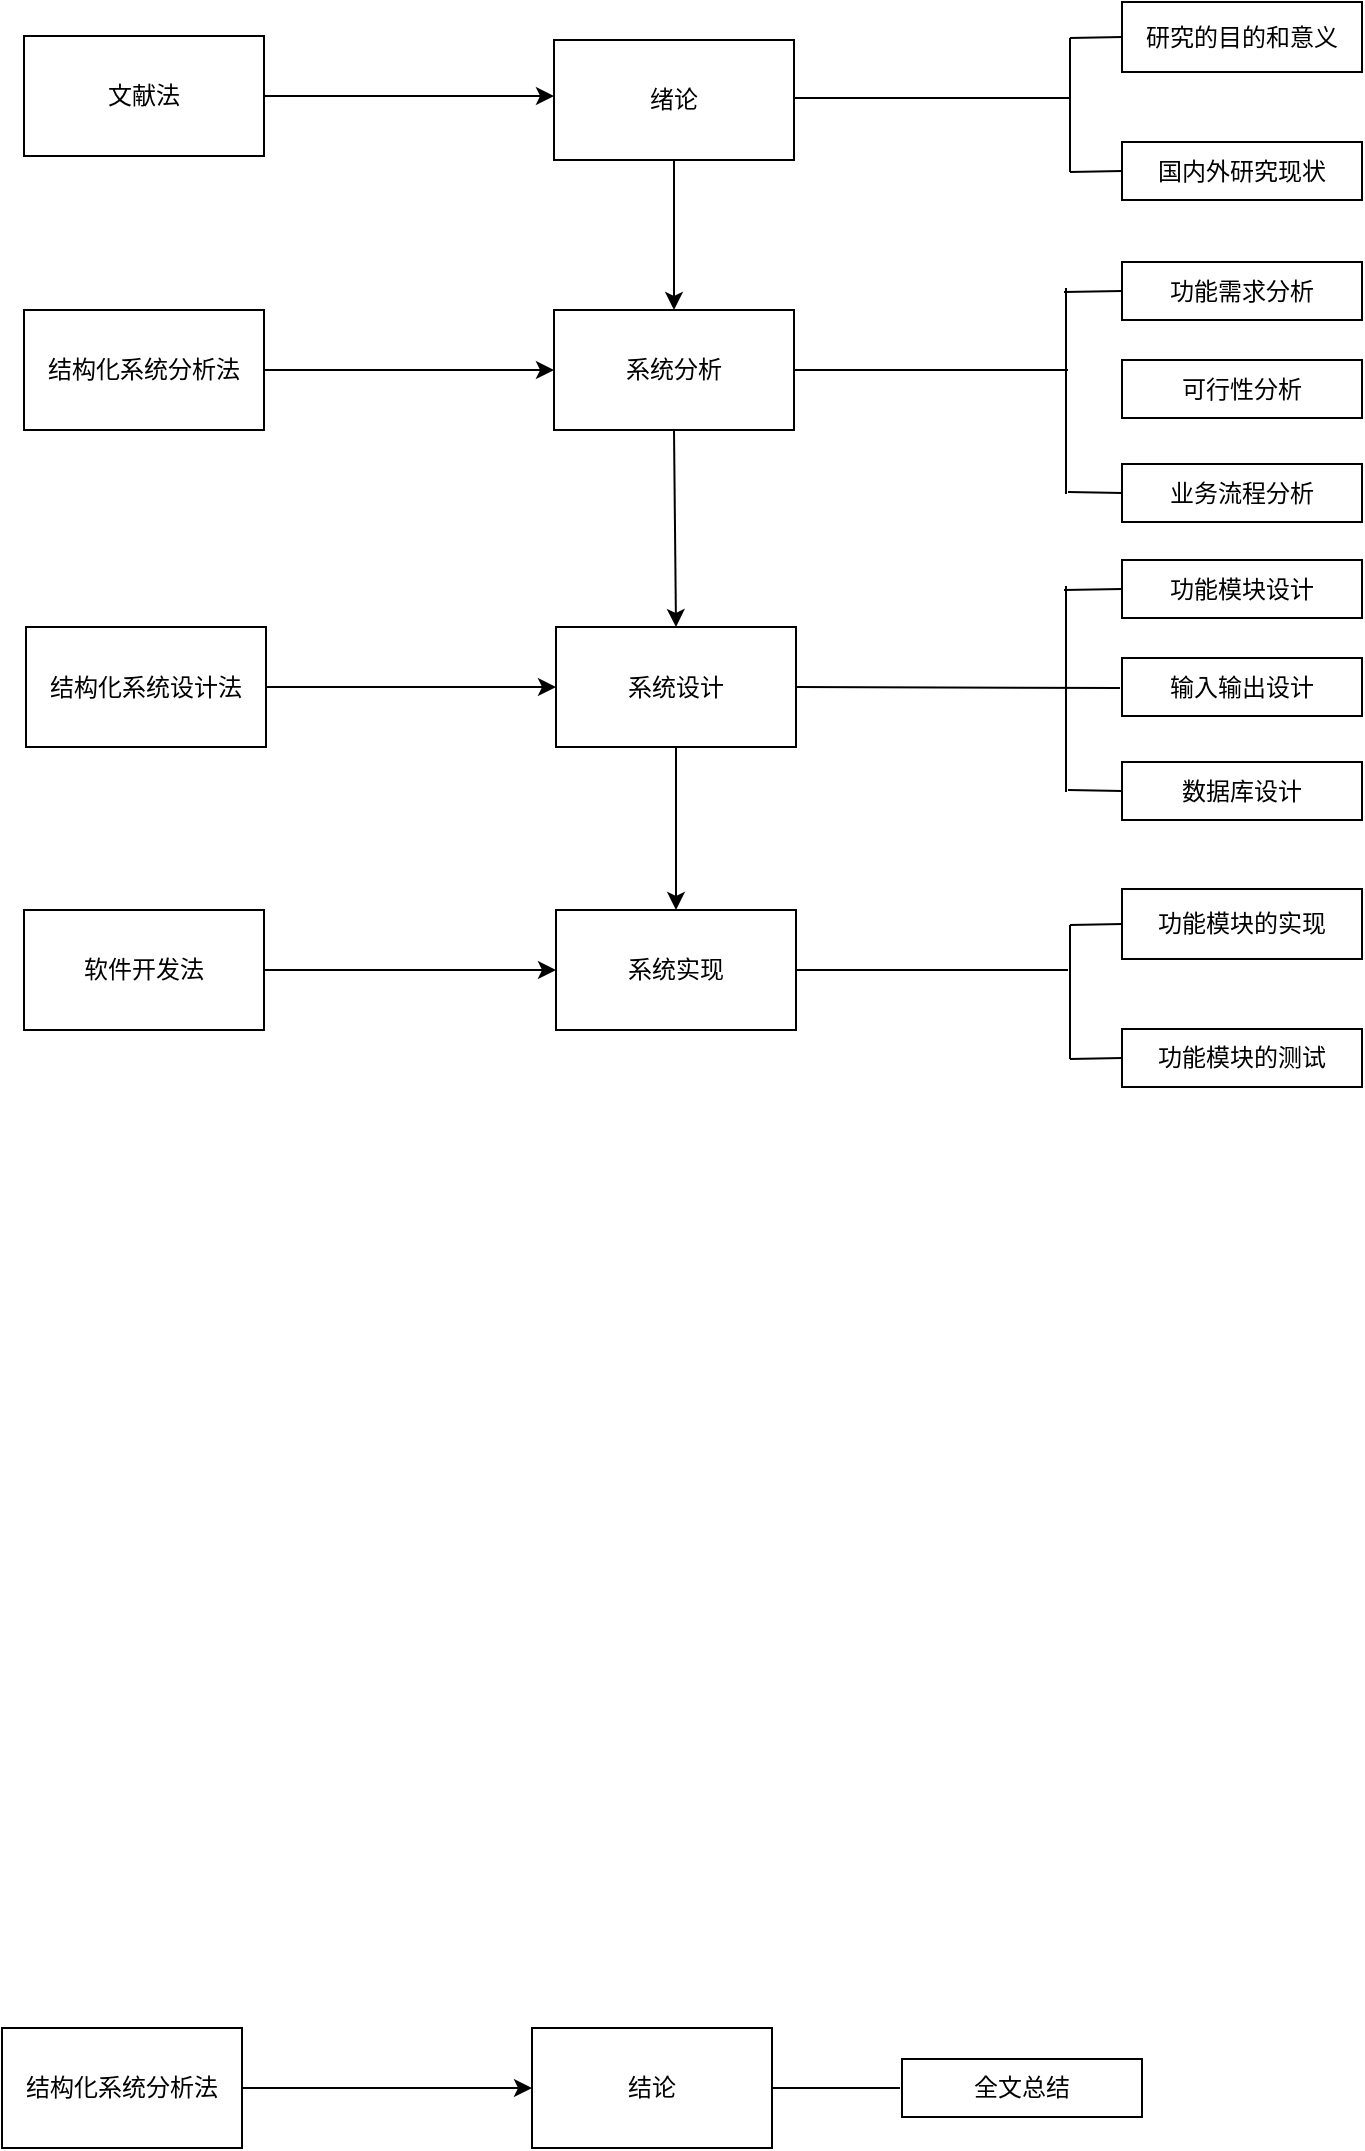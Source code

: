 <mxfile version="21.3.5" type="github">
  <diagram name="第 1 页" id="dVfCkkUMNiU2_hFv-WXL">
    <mxGraphModel dx="1034" dy="438" grid="0" gridSize="10" guides="1" tooltips="1" connect="1" arrows="1" fold="1" page="0" pageScale="1" pageWidth="827" pageHeight="1169" math="0" shadow="0">
      <root>
        <mxCell id="0" />
        <mxCell id="1" parent="0" />
        <mxCell id="jEuq8wLIyy8ZGfZIhx-s-3" style="edgeStyle=orthogonalEdgeStyle;rounded=0;orthogonalLoop=1;jettySize=auto;html=1;" parent="1" source="jEuq8wLIyy8ZGfZIhx-s-1" edge="1">
          <mxGeometry relative="1" as="geometry">
            <mxPoint x="354.0" y="152" as="targetPoint" />
          </mxGeometry>
        </mxCell>
        <mxCell id="jEuq8wLIyy8ZGfZIhx-s-1" value="文献法" style="rounded=0;whiteSpace=wrap;html=1;" parent="1" vertex="1">
          <mxGeometry x="89" y="122" width="120" height="60" as="geometry" />
        </mxCell>
        <mxCell id="jEuq8wLIyy8ZGfZIhx-s-2" value="绪论" style="rounded=0;whiteSpace=wrap;html=1;" parent="1" vertex="1">
          <mxGeometry x="354" y="124" width="120" height="60" as="geometry" />
        </mxCell>
        <mxCell id="jEuq8wLIyy8ZGfZIhx-s-4" value="国内外研究现状" style="rounded=0;whiteSpace=wrap;html=1;" parent="1" vertex="1">
          <mxGeometry x="638" y="175" width="120" height="29" as="geometry" />
        </mxCell>
        <mxCell id="jEuq8wLIyy8ZGfZIhx-s-5" value="研究的目的和意义" style="rounded=0;whiteSpace=wrap;html=1;" parent="1" vertex="1">
          <mxGeometry x="638" y="105" width="120" height="35" as="geometry" />
        </mxCell>
        <mxCell id="jEuq8wLIyy8ZGfZIhx-s-9" value="" style="endArrow=none;html=1;rounded=0;exitX=1;exitY=0.5;exitDx=0;exitDy=0;" parent="1" edge="1">
          <mxGeometry width="50" height="50" relative="1" as="geometry">
            <mxPoint x="474" y="153" as="sourcePoint" />
            <mxPoint x="612" y="153" as="targetPoint" />
          </mxGeometry>
        </mxCell>
        <mxCell id="jEuq8wLIyy8ZGfZIhx-s-10" value="" style="endArrow=none;html=1;rounded=0;" parent="1" edge="1">
          <mxGeometry width="50" height="50" relative="1" as="geometry">
            <mxPoint x="612" y="190" as="sourcePoint" />
            <mxPoint x="612" y="123" as="targetPoint" />
          </mxGeometry>
        </mxCell>
        <mxCell id="jEuq8wLIyy8ZGfZIhx-s-15" value="" style="edgeStyle=orthogonalEdgeStyle;rounded=0;orthogonalLoop=1;jettySize=auto;html=1;" parent="1" source="jEuq8wLIyy8ZGfZIhx-s-13" target="jEuq8wLIyy8ZGfZIhx-s-14" edge="1">
          <mxGeometry relative="1" as="geometry" />
        </mxCell>
        <mxCell id="jEuq8wLIyy8ZGfZIhx-s-13" value="结构化系统分析法" style="rounded=0;whiteSpace=wrap;html=1;" parent="1" vertex="1">
          <mxGeometry x="89" y="259" width="120" height="60" as="geometry" />
        </mxCell>
        <mxCell id="jEuq8wLIyy8ZGfZIhx-s-14" value="系统分析" style="whiteSpace=wrap;html=1;rounded=0;" parent="1" vertex="1">
          <mxGeometry x="354" y="259" width="120" height="60" as="geometry" />
        </mxCell>
        <mxCell id="jEuq8wLIyy8ZGfZIhx-s-16" value="" style="endArrow=none;html=1;rounded=0;exitX=0;exitY=0.5;exitDx=0;exitDy=0;" parent="1" source="jEuq8wLIyy8ZGfZIhx-s-4" edge="1">
          <mxGeometry width="50" height="50" relative="1" as="geometry">
            <mxPoint x="639" y="193" as="sourcePoint" />
            <mxPoint x="612" y="190" as="targetPoint" />
          </mxGeometry>
        </mxCell>
        <mxCell id="jEuq8wLIyy8ZGfZIhx-s-17" value="" style="endArrow=none;html=1;rounded=0;entryX=0;entryY=0.5;entryDx=0;entryDy=0;" parent="1" target="jEuq8wLIyy8ZGfZIhx-s-5" edge="1">
          <mxGeometry width="50" height="50" relative="1" as="geometry">
            <mxPoint x="612" y="123" as="sourcePoint" />
            <mxPoint x="689" y="143" as="targetPoint" />
          </mxGeometry>
        </mxCell>
        <mxCell id="jEuq8wLIyy8ZGfZIhx-s-19" value="" style="endArrow=none;html=1;rounded=0;exitX=1;exitY=0.5;exitDx=0;exitDy=0;" parent="1" source="jEuq8wLIyy8ZGfZIhx-s-14" edge="1">
          <mxGeometry width="50" height="50" relative="1" as="geometry">
            <mxPoint x="539" y="304" as="sourcePoint" />
            <mxPoint x="611" y="289" as="targetPoint" />
          </mxGeometry>
        </mxCell>
        <mxCell id="jEuq8wLIyy8ZGfZIhx-s-21" value="功能需求分析" style="rounded=0;whiteSpace=wrap;html=1;" parent="1" vertex="1">
          <mxGeometry x="638" y="235" width="120" height="29" as="geometry" />
        </mxCell>
        <mxCell id="jEuq8wLIyy8ZGfZIhx-s-22" value="可行性分析" style="rounded=0;whiteSpace=wrap;html=1;" parent="1" vertex="1">
          <mxGeometry x="638" y="284" width="120" height="29" as="geometry" />
        </mxCell>
        <mxCell id="jEuq8wLIyy8ZGfZIhx-s-23" value="业务流程分析" style="rounded=0;whiteSpace=wrap;html=1;" parent="1" vertex="1">
          <mxGeometry x="638" y="336" width="120" height="29" as="geometry" />
        </mxCell>
        <mxCell id="jEuq8wLIyy8ZGfZIhx-s-24" value="" style="endArrow=none;html=1;rounded=0;" parent="1" edge="1">
          <mxGeometry width="50" height="50" relative="1" as="geometry">
            <mxPoint x="610" y="351" as="sourcePoint" />
            <mxPoint x="610" y="248" as="targetPoint" />
          </mxGeometry>
        </mxCell>
        <mxCell id="jEuq8wLIyy8ZGfZIhx-s-25" value="" style="endArrow=none;html=1;rounded=0;entryX=0;entryY=0.5;entryDx=0;entryDy=0;" parent="1" target="jEuq8wLIyy8ZGfZIhx-s-21" edge="1">
          <mxGeometry width="50" height="50" relative="1" as="geometry">
            <mxPoint x="609" y="250" as="sourcePoint" />
            <mxPoint x="638" y="257" as="targetPoint" />
          </mxGeometry>
        </mxCell>
        <mxCell id="jEuq8wLIyy8ZGfZIhx-s-27" value="" style="endArrow=none;html=1;rounded=0;exitX=0;exitY=0.5;exitDx=0;exitDy=0;" parent="1" source="jEuq8wLIyy8ZGfZIhx-s-23" edge="1">
          <mxGeometry width="50" height="50" relative="1" as="geometry">
            <mxPoint x="561" y="400" as="sourcePoint" />
            <mxPoint x="611" y="350" as="targetPoint" />
          </mxGeometry>
        </mxCell>
        <mxCell id="jEuq8wLIyy8ZGfZIhx-s-30" value="" style="edgeStyle=orthogonalEdgeStyle;rounded=0;orthogonalLoop=1;jettySize=auto;html=1;" parent="1" source="jEuq8wLIyy8ZGfZIhx-s-28" target="jEuq8wLIyy8ZGfZIhx-s-29" edge="1">
          <mxGeometry relative="1" as="geometry" />
        </mxCell>
        <mxCell id="jEuq8wLIyy8ZGfZIhx-s-28" value="结构化系统设计法" style="rounded=0;whiteSpace=wrap;html=1;" parent="1" vertex="1">
          <mxGeometry x="90" y="417.5" width="120" height="60" as="geometry" />
        </mxCell>
        <mxCell id="jEuq8wLIyy8ZGfZIhx-s-29" value="系统设计" style="whiteSpace=wrap;html=1;rounded=0;" parent="1" vertex="1">
          <mxGeometry x="355" y="417.5" width="120" height="60" as="geometry" />
        </mxCell>
        <mxCell id="jEuq8wLIyy8ZGfZIhx-s-31" value="功能模块设计" style="rounded=0;whiteSpace=wrap;html=1;" parent="1" vertex="1">
          <mxGeometry x="638" y="384" width="120" height="29" as="geometry" />
        </mxCell>
        <mxCell id="jEuq8wLIyy8ZGfZIhx-s-32" value="输入输出设计" style="rounded=0;whiteSpace=wrap;html=1;" parent="1" vertex="1">
          <mxGeometry x="638" y="433" width="120" height="29" as="geometry" />
        </mxCell>
        <mxCell id="jEuq8wLIyy8ZGfZIhx-s-33" value="数据库设计" style="rounded=0;whiteSpace=wrap;html=1;" parent="1" vertex="1">
          <mxGeometry x="638" y="485" width="120" height="29" as="geometry" />
        </mxCell>
        <mxCell id="jEuq8wLIyy8ZGfZIhx-s-34" value="" style="endArrow=none;html=1;rounded=0;" parent="1" edge="1">
          <mxGeometry width="50" height="50" relative="1" as="geometry">
            <mxPoint x="610" y="500" as="sourcePoint" />
            <mxPoint x="610" y="397" as="targetPoint" />
          </mxGeometry>
        </mxCell>
        <mxCell id="jEuq8wLIyy8ZGfZIhx-s-35" value="" style="endArrow=none;html=1;rounded=0;entryX=0;entryY=0.5;entryDx=0;entryDy=0;" parent="1" target="jEuq8wLIyy8ZGfZIhx-s-31" edge="1">
          <mxGeometry width="50" height="50" relative="1" as="geometry">
            <mxPoint x="609" y="399" as="sourcePoint" />
            <mxPoint x="638" y="406" as="targetPoint" />
          </mxGeometry>
        </mxCell>
        <mxCell id="jEuq8wLIyy8ZGfZIhx-s-36" value="" style="endArrow=none;html=1;rounded=0;exitX=0;exitY=0.5;exitDx=0;exitDy=0;" parent="1" source="jEuq8wLIyy8ZGfZIhx-s-33" edge="1">
          <mxGeometry width="50" height="50" relative="1" as="geometry">
            <mxPoint x="561" y="549" as="sourcePoint" />
            <mxPoint x="611" y="499" as="targetPoint" />
          </mxGeometry>
        </mxCell>
        <mxCell id="jEuq8wLIyy8ZGfZIhx-s-37" value="" style="endArrow=none;html=1;rounded=0;exitX=1;exitY=0.5;exitDx=0;exitDy=0;" parent="1" source="jEuq8wLIyy8ZGfZIhx-s-29" edge="1">
          <mxGeometry width="50" height="50" relative="1" as="geometry">
            <mxPoint x="488" y="488" as="sourcePoint" />
            <mxPoint x="637" y="448" as="targetPoint" />
          </mxGeometry>
        </mxCell>
        <mxCell id="jEuq8wLIyy8ZGfZIhx-s-40" value="" style="edgeStyle=orthogonalEdgeStyle;rounded=0;orthogonalLoop=1;jettySize=auto;html=1;" parent="1" source="jEuq8wLIyy8ZGfZIhx-s-38" target="jEuq8wLIyy8ZGfZIhx-s-39" edge="1">
          <mxGeometry relative="1" as="geometry" />
        </mxCell>
        <mxCell id="jEuq8wLIyy8ZGfZIhx-s-38" value="软件开发法" style="rounded=0;whiteSpace=wrap;html=1;" parent="1" vertex="1">
          <mxGeometry x="89" y="559" width="120" height="60" as="geometry" />
        </mxCell>
        <mxCell id="jEuq8wLIyy8ZGfZIhx-s-39" value="系统实现" style="whiteSpace=wrap;html=1;rounded=0;" parent="1" vertex="1">
          <mxGeometry x="355" y="559" width="120" height="60" as="geometry" />
        </mxCell>
        <mxCell id="jEuq8wLIyy8ZGfZIhx-s-46" value="功能模块的测试" style="rounded=0;whiteSpace=wrap;html=1;" parent="1" vertex="1">
          <mxGeometry x="638" y="618.5" width="120" height="29" as="geometry" />
        </mxCell>
        <mxCell id="jEuq8wLIyy8ZGfZIhx-s-47" value="功能模块的实现" style="rounded=0;whiteSpace=wrap;html=1;" parent="1" vertex="1">
          <mxGeometry x="638" y="548.5" width="120" height="35" as="geometry" />
        </mxCell>
        <mxCell id="jEuq8wLIyy8ZGfZIhx-s-48" value="" style="endArrow=none;html=1;rounded=0;" parent="1" edge="1">
          <mxGeometry width="50" height="50" relative="1" as="geometry">
            <mxPoint x="612" y="633.5" as="sourcePoint" />
            <mxPoint x="612" y="566.5" as="targetPoint" />
          </mxGeometry>
        </mxCell>
        <mxCell id="jEuq8wLIyy8ZGfZIhx-s-49" value="" style="endArrow=none;html=1;rounded=0;exitX=0;exitY=0.5;exitDx=0;exitDy=0;" parent="1" source="jEuq8wLIyy8ZGfZIhx-s-46" edge="1">
          <mxGeometry width="50" height="50" relative="1" as="geometry">
            <mxPoint x="639" y="636.5" as="sourcePoint" />
            <mxPoint x="612" y="633.5" as="targetPoint" />
          </mxGeometry>
        </mxCell>
        <mxCell id="jEuq8wLIyy8ZGfZIhx-s-50" value="" style="endArrow=none;html=1;rounded=0;entryX=0;entryY=0.5;entryDx=0;entryDy=0;" parent="1" target="jEuq8wLIyy8ZGfZIhx-s-47" edge="1">
          <mxGeometry width="50" height="50" relative="1" as="geometry">
            <mxPoint x="612" y="566.5" as="sourcePoint" />
            <mxPoint x="689" y="586.5" as="targetPoint" />
          </mxGeometry>
        </mxCell>
        <mxCell id="jEuq8wLIyy8ZGfZIhx-s-51" value="" style="endArrow=none;html=1;rounded=0;exitX=1;exitY=0.5;exitDx=0;exitDy=0;" parent="1" source="jEuq8wLIyy8ZGfZIhx-s-39" edge="1">
          <mxGeometry width="50" height="50" relative="1" as="geometry">
            <mxPoint x="462" y="638.5" as="sourcePoint" />
            <mxPoint x="611" y="589" as="targetPoint" />
          </mxGeometry>
        </mxCell>
        <mxCell id="jEuq8wLIyy8ZGfZIhx-s-54" value="" style="edgeStyle=orthogonalEdgeStyle;rounded=0;orthogonalLoop=1;jettySize=auto;html=1;" parent="1" source="jEuq8wLIyy8ZGfZIhx-s-52" target="jEuq8wLIyy8ZGfZIhx-s-53" edge="1">
          <mxGeometry relative="1" as="geometry" />
        </mxCell>
        <mxCell id="jEuq8wLIyy8ZGfZIhx-s-52" value="结构化系统分析法" style="rounded=0;whiteSpace=wrap;html=1;" parent="1" vertex="1">
          <mxGeometry x="78" y="1118" width="120" height="60" as="geometry" />
        </mxCell>
        <mxCell id="jEuq8wLIyy8ZGfZIhx-s-53" value="结论" style="whiteSpace=wrap;html=1;rounded=0;" parent="1" vertex="1">
          <mxGeometry x="343" y="1118" width="120" height="60" as="geometry" />
        </mxCell>
        <mxCell id="jEuq8wLIyy8ZGfZIhx-s-55" value="全文总结" style="rounded=0;whiteSpace=wrap;html=1;" parent="1" vertex="1">
          <mxGeometry x="528" y="1133.5" width="120" height="29" as="geometry" />
        </mxCell>
        <mxCell id="jEuq8wLIyy8ZGfZIhx-s-56" value="" style="endArrow=none;html=1;rounded=0;exitX=1;exitY=0.5;exitDx=0;exitDy=0;" parent="1" source="jEuq8wLIyy8ZGfZIhx-s-53" edge="1">
          <mxGeometry width="50" height="50" relative="1" as="geometry">
            <mxPoint x="477" y="1196" as="sourcePoint" />
            <mxPoint x="527" y="1148" as="targetPoint" />
          </mxGeometry>
        </mxCell>
        <mxCell id="DGd8OxKndWZiuIs7FBVs-1" value="" style="endArrow=classic;html=1;rounded=0;exitX=0.5;exitY=1;exitDx=0;exitDy=0;entryX=0.5;entryY=0;entryDx=0;entryDy=0;" edge="1" parent="1" source="jEuq8wLIyy8ZGfZIhx-s-2" target="jEuq8wLIyy8ZGfZIhx-s-14">
          <mxGeometry width="50" height="50" relative="1" as="geometry">
            <mxPoint x="362" y="95" as="sourcePoint" />
            <mxPoint x="412" y="45" as="targetPoint" />
          </mxGeometry>
        </mxCell>
        <mxCell id="DGd8OxKndWZiuIs7FBVs-2" value="" style="endArrow=classic;html=1;rounded=0;exitX=0.5;exitY=1;exitDx=0;exitDy=0;entryX=0.5;entryY=0;entryDx=0;entryDy=0;" edge="1" parent="1" source="jEuq8wLIyy8ZGfZIhx-s-14" target="jEuq8wLIyy8ZGfZIhx-s-29">
          <mxGeometry width="50" height="50" relative="1" as="geometry">
            <mxPoint x="72" y="248" as="sourcePoint" />
            <mxPoint x="122" y="198" as="targetPoint" />
          </mxGeometry>
        </mxCell>
        <mxCell id="DGd8OxKndWZiuIs7FBVs-3" value="" style="endArrow=classic;html=1;rounded=0;exitX=0.5;exitY=1;exitDx=0;exitDy=0;entryX=0.5;entryY=0;entryDx=0;entryDy=0;" edge="1" parent="1" source="jEuq8wLIyy8ZGfZIhx-s-29" target="jEuq8wLIyy8ZGfZIhx-s-39">
          <mxGeometry width="50" height="50" relative="1" as="geometry">
            <mxPoint x="260" y="508" as="sourcePoint" />
            <mxPoint x="310" y="458" as="targetPoint" />
          </mxGeometry>
        </mxCell>
      </root>
    </mxGraphModel>
  </diagram>
</mxfile>
